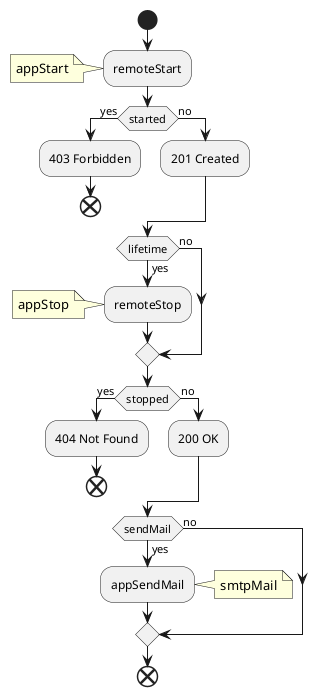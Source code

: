 @startuml

start

:remoteStart;
note
    appStart
end note

if (started) then (yes)
    :403 Forbidden;
    end
else (no)
    :201 Created;
endif

if (lifetime) then (yes)
    :remoteStop;
    note
        appStop
    end note
else (no)
endif

if (stopped) then (yes)
    :404 Not Found;
    end
else (no)
    :200 OK;
endif

if (sendMail) then (yes)
    :appSendMail;
    note right
        smtpMail
    end note
else (no)
endif

end
@enduml

